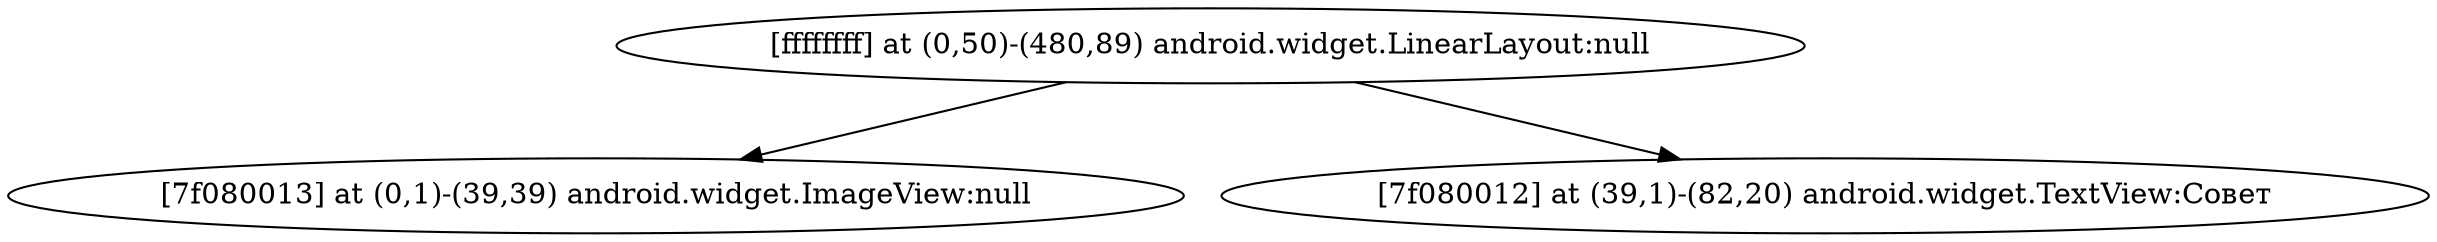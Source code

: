 strict digraph G {
  1 [ label="[ffffffff] at (0,50)-(480,89) android.widget.LinearLayout:null" ];
  2 [ label="[7f080013] at (0,1)-(39,39) android.widget.ImageView:null" ];
  3 [ label="[7f080012] at (39,1)-(82,20) android.widget.TextView:Совет" ];
  1 -> 2;
  1 -> 3;
}
